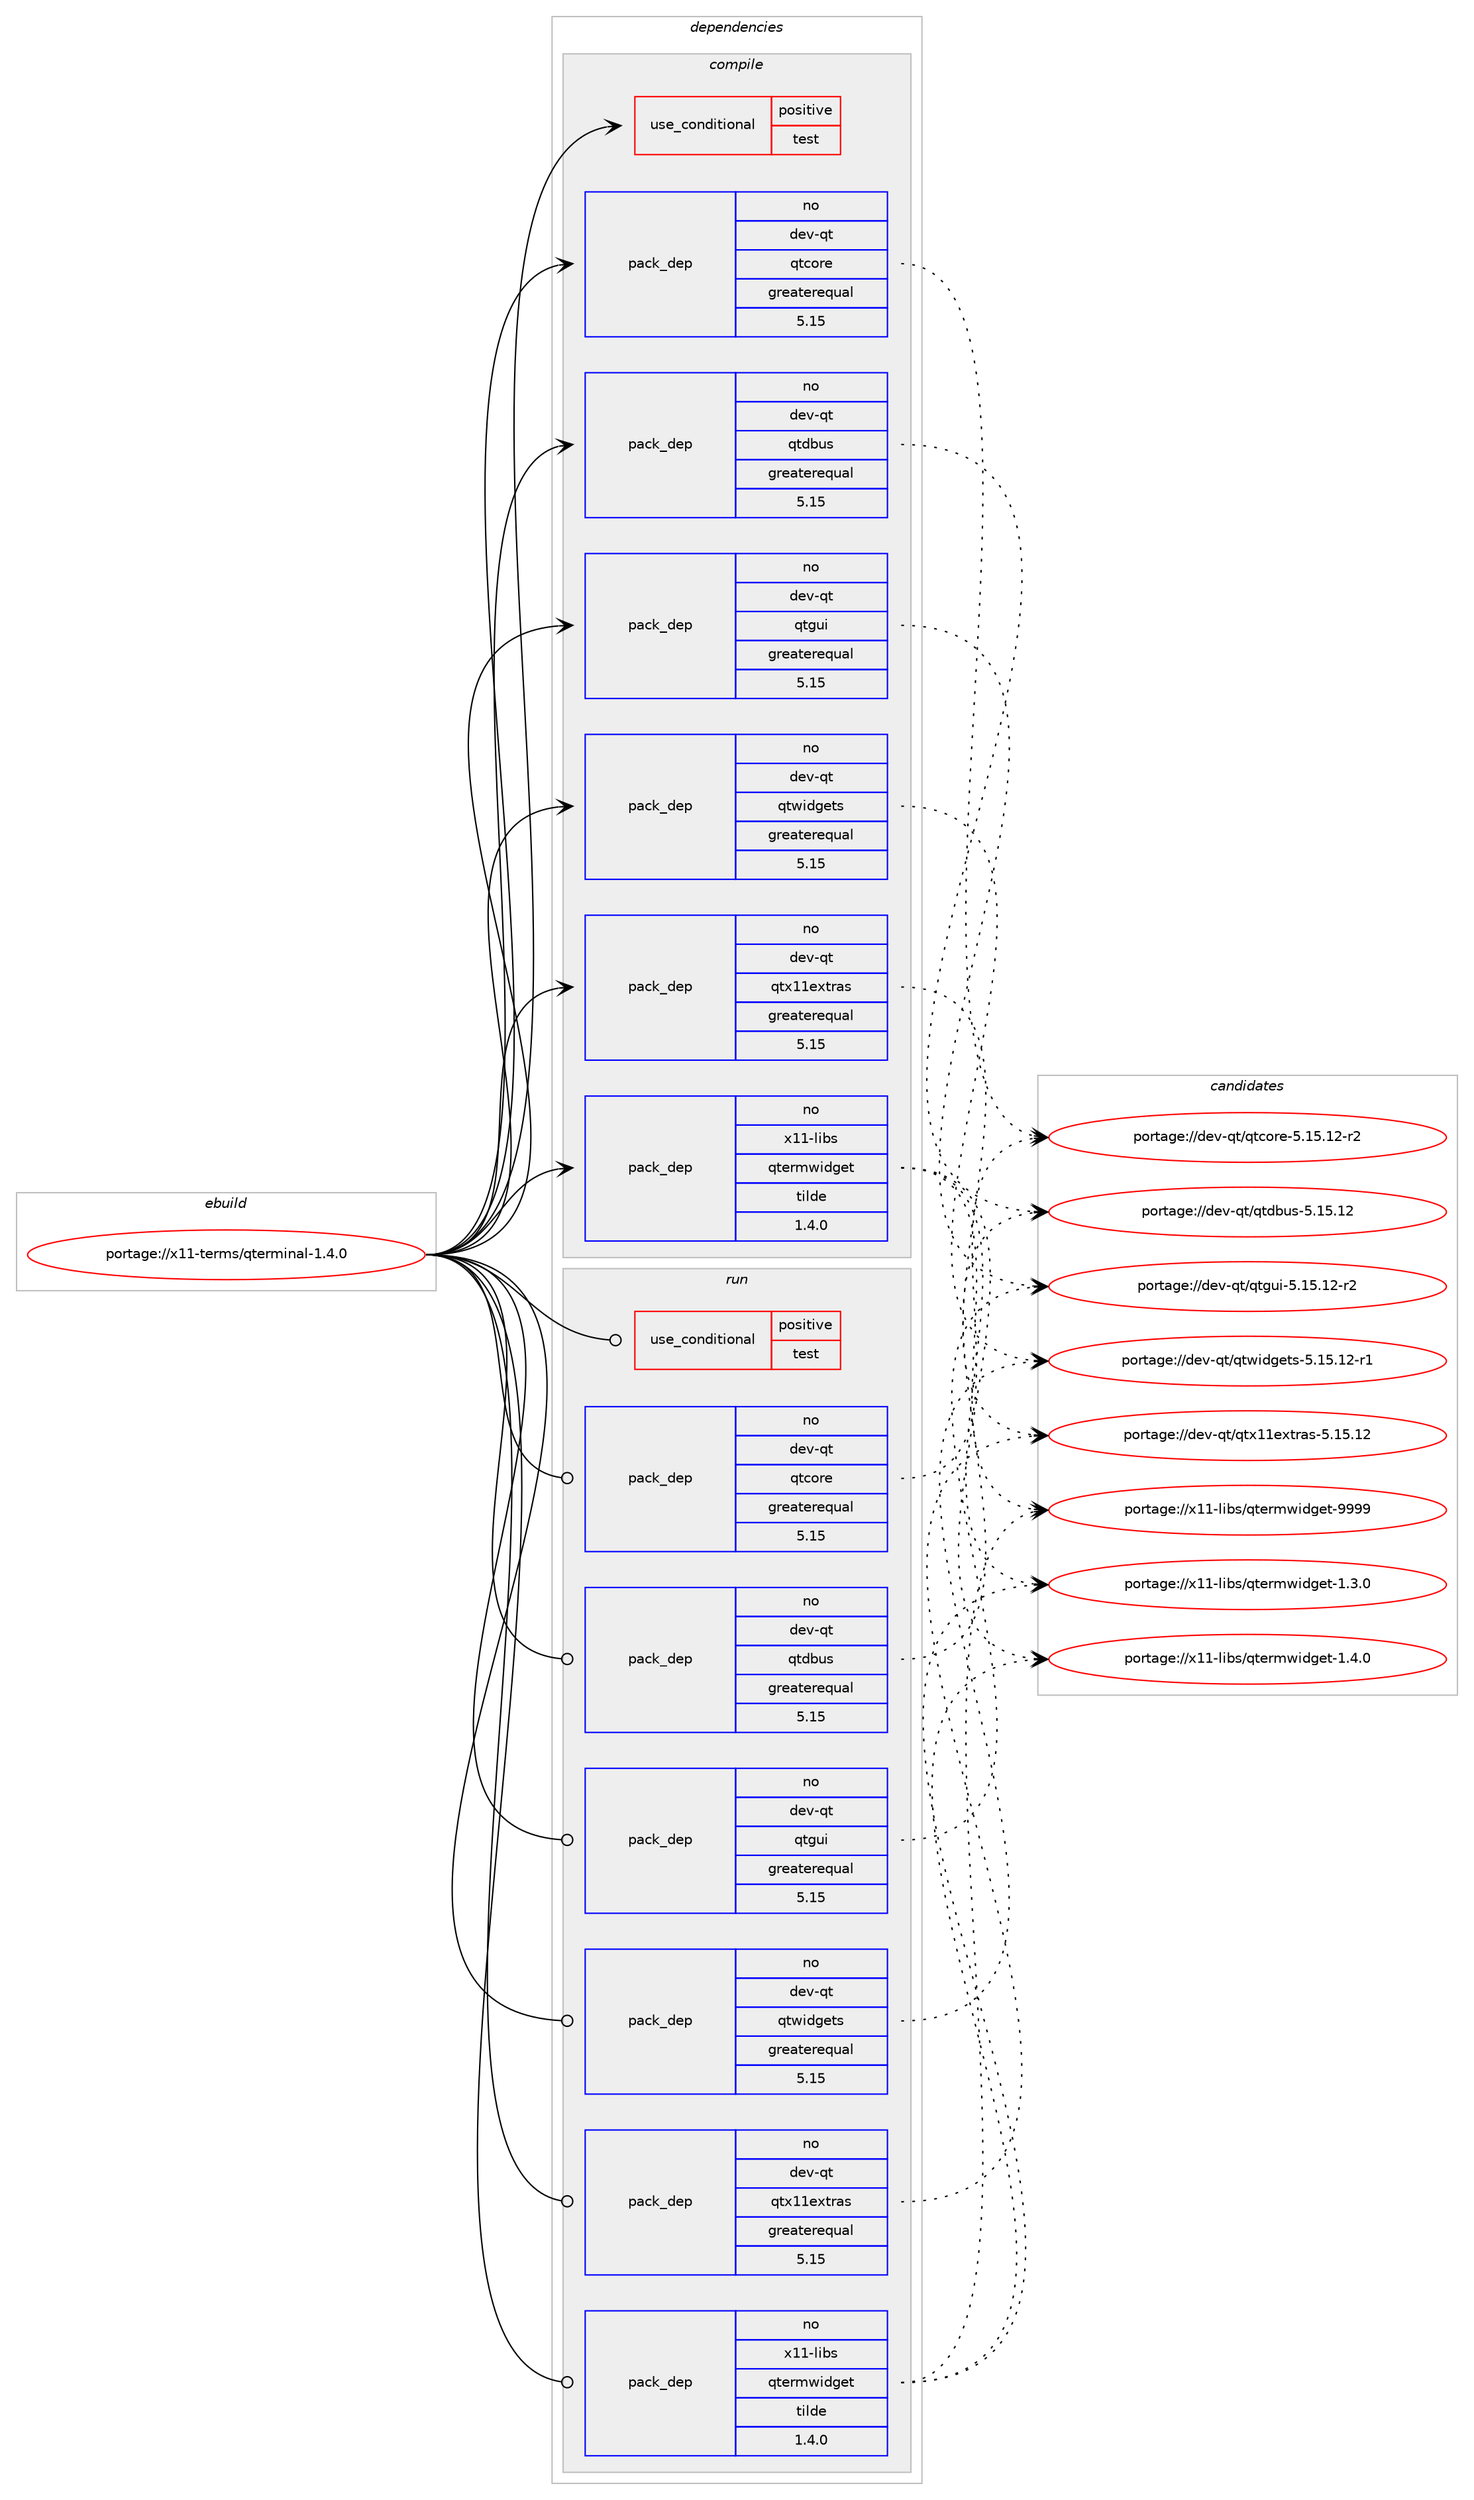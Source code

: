 digraph prolog {

# *************
# Graph options
# *************

newrank=true;
concentrate=true;
compound=true;
graph [rankdir=LR,fontname=Helvetica,fontsize=10,ranksep=1.5];#, ranksep=2.5, nodesep=0.2];
edge  [arrowhead=vee];
node  [fontname=Helvetica,fontsize=10];

# **********
# The ebuild
# **********

subgraph cluster_leftcol {
color=gray;
rank=same;
label=<<i>ebuild</i>>;
id [label="portage://x11-terms/qterminal-1.4.0", color=red, width=4, href="../x11-terms/qterminal-1.4.0.svg"];
}

# ****************
# The dependencies
# ****************

subgraph cluster_midcol {
color=gray;
label=<<i>dependencies</i>>;
subgraph cluster_compile {
fillcolor="#eeeeee";
style=filled;
label=<<i>compile</i>>;
subgraph cond19408 {
dependency29818 [label=<<TABLE BORDER="0" CELLBORDER="1" CELLSPACING="0" CELLPADDING="4"><TR><TD ROWSPAN="3" CELLPADDING="10">use_conditional</TD></TR><TR><TD>positive</TD></TR><TR><TD>test</TD></TR></TABLE>>, shape=none, color=red];
# *** BEGIN UNKNOWN DEPENDENCY TYPE (TODO) ***
# dependency29818 -> package_dependency(portage://x11-terms/qterminal-1.4.0,install,no,dev-qt,qttest,none,[,,],[slot(5)],[])
# *** END UNKNOWN DEPENDENCY TYPE (TODO) ***

}
id:e -> dependency29818:w [weight=20,style="solid",arrowhead="vee"];
subgraph pack10055 {
dependency29819 [label=<<TABLE BORDER="0" CELLBORDER="1" CELLSPACING="0" CELLPADDING="4" WIDTH="220"><TR><TD ROWSPAN="6" CELLPADDING="30">pack_dep</TD></TR><TR><TD WIDTH="110">no</TD></TR><TR><TD>dev-qt</TD></TR><TR><TD>qtcore</TD></TR><TR><TD>greaterequal</TD></TR><TR><TD>5.15</TD></TR></TABLE>>, shape=none, color=blue];
}
id:e -> dependency29819:w [weight=20,style="solid",arrowhead="vee"];
subgraph pack10056 {
dependency29820 [label=<<TABLE BORDER="0" CELLBORDER="1" CELLSPACING="0" CELLPADDING="4" WIDTH="220"><TR><TD ROWSPAN="6" CELLPADDING="30">pack_dep</TD></TR><TR><TD WIDTH="110">no</TD></TR><TR><TD>dev-qt</TD></TR><TR><TD>qtdbus</TD></TR><TR><TD>greaterequal</TD></TR><TR><TD>5.15</TD></TR></TABLE>>, shape=none, color=blue];
}
id:e -> dependency29820:w [weight=20,style="solid",arrowhead="vee"];
subgraph pack10057 {
dependency29821 [label=<<TABLE BORDER="0" CELLBORDER="1" CELLSPACING="0" CELLPADDING="4" WIDTH="220"><TR><TD ROWSPAN="6" CELLPADDING="30">pack_dep</TD></TR><TR><TD WIDTH="110">no</TD></TR><TR><TD>dev-qt</TD></TR><TR><TD>qtgui</TD></TR><TR><TD>greaterequal</TD></TR><TR><TD>5.15</TD></TR></TABLE>>, shape=none, color=blue];
}
id:e -> dependency29821:w [weight=20,style="solid",arrowhead="vee"];
subgraph pack10058 {
dependency29822 [label=<<TABLE BORDER="0" CELLBORDER="1" CELLSPACING="0" CELLPADDING="4" WIDTH="220"><TR><TD ROWSPAN="6" CELLPADDING="30">pack_dep</TD></TR><TR><TD WIDTH="110">no</TD></TR><TR><TD>dev-qt</TD></TR><TR><TD>qtwidgets</TD></TR><TR><TD>greaterequal</TD></TR><TR><TD>5.15</TD></TR></TABLE>>, shape=none, color=blue];
}
id:e -> dependency29822:w [weight=20,style="solid",arrowhead="vee"];
subgraph pack10059 {
dependency29823 [label=<<TABLE BORDER="0" CELLBORDER="1" CELLSPACING="0" CELLPADDING="4" WIDTH="220"><TR><TD ROWSPAN="6" CELLPADDING="30">pack_dep</TD></TR><TR><TD WIDTH="110">no</TD></TR><TR><TD>dev-qt</TD></TR><TR><TD>qtx11extras</TD></TR><TR><TD>greaterequal</TD></TR><TR><TD>5.15</TD></TR></TABLE>>, shape=none, color=blue];
}
id:e -> dependency29823:w [weight=20,style="solid",arrowhead="vee"];
# *** BEGIN UNKNOWN DEPENDENCY TYPE (TODO) ***
# id -> package_dependency(portage://x11-terms/qterminal-1.4.0,install,no,x11-libs,libX11,none,[,,],[],[])
# *** END UNKNOWN DEPENDENCY TYPE (TODO) ***

subgraph pack10060 {
dependency29824 [label=<<TABLE BORDER="0" CELLBORDER="1" CELLSPACING="0" CELLPADDING="4" WIDTH="220"><TR><TD ROWSPAN="6" CELLPADDING="30">pack_dep</TD></TR><TR><TD WIDTH="110">no</TD></TR><TR><TD>x11-libs</TD></TR><TR><TD>qtermwidget</TD></TR><TR><TD>tilde</TD></TR><TR><TD>1.4.0</TD></TR></TABLE>>, shape=none, color=blue];
}
id:e -> dependency29824:w [weight=20,style="solid",arrowhead="vee"];
}
subgraph cluster_compileandrun {
fillcolor="#eeeeee";
style=filled;
label=<<i>compile and run</i>>;
}
subgraph cluster_run {
fillcolor="#eeeeee";
style=filled;
label=<<i>run</i>>;
subgraph cond19409 {
dependency29825 [label=<<TABLE BORDER="0" CELLBORDER="1" CELLSPACING="0" CELLPADDING="4"><TR><TD ROWSPAN="3" CELLPADDING="10">use_conditional</TD></TR><TR><TD>positive</TD></TR><TR><TD>test</TD></TR></TABLE>>, shape=none, color=red];
# *** BEGIN UNKNOWN DEPENDENCY TYPE (TODO) ***
# dependency29825 -> package_dependency(portage://x11-terms/qterminal-1.4.0,run,no,dev-qt,qttest,none,[,,],[slot(5)],[])
# *** END UNKNOWN DEPENDENCY TYPE (TODO) ***

}
id:e -> dependency29825:w [weight=20,style="solid",arrowhead="odot"];
subgraph pack10061 {
dependency29826 [label=<<TABLE BORDER="0" CELLBORDER="1" CELLSPACING="0" CELLPADDING="4" WIDTH="220"><TR><TD ROWSPAN="6" CELLPADDING="30">pack_dep</TD></TR><TR><TD WIDTH="110">no</TD></TR><TR><TD>dev-qt</TD></TR><TR><TD>qtcore</TD></TR><TR><TD>greaterequal</TD></TR><TR><TD>5.15</TD></TR></TABLE>>, shape=none, color=blue];
}
id:e -> dependency29826:w [weight=20,style="solid",arrowhead="odot"];
subgraph pack10062 {
dependency29827 [label=<<TABLE BORDER="0" CELLBORDER="1" CELLSPACING="0" CELLPADDING="4" WIDTH="220"><TR><TD ROWSPAN="6" CELLPADDING="30">pack_dep</TD></TR><TR><TD WIDTH="110">no</TD></TR><TR><TD>dev-qt</TD></TR><TR><TD>qtdbus</TD></TR><TR><TD>greaterequal</TD></TR><TR><TD>5.15</TD></TR></TABLE>>, shape=none, color=blue];
}
id:e -> dependency29827:w [weight=20,style="solid",arrowhead="odot"];
subgraph pack10063 {
dependency29828 [label=<<TABLE BORDER="0" CELLBORDER="1" CELLSPACING="0" CELLPADDING="4" WIDTH="220"><TR><TD ROWSPAN="6" CELLPADDING="30">pack_dep</TD></TR><TR><TD WIDTH="110">no</TD></TR><TR><TD>dev-qt</TD></TR><TR><TD>qtgui</TD></TR><TR><TD>greaterequal</TD></TR><TR><TD>5.15</TD></TR></TABLE>>, shape=none, color=blue];
}
id:e -> dependency29828:w [weight=20,style="solid",arrowhead="odot"];
subgraph pack10064 {
dependency29829 [label=<<TABLE BORDER="0" CELLBORDER="1" CELLSPACING="0" CELLPADDING="4" WIDTH="220"><TR><TD ROWSPAN="6" CELLPADDING="30">pack_dep</TD></TR><TR><TD WIDTH="110">no</TD></TR><TR><TD>dev-qt</TD></TR><TR><TD>qtwidgets</TD></TR><TR><TD>greaterequal</TD></TR><TR><TD>5.15</TD></TR></TABLE>>, shape=none, color=blue];
}
id:e -> dependency29829:w [weight=20,style="solid",arrowhead="odot"];
subgraph pack10065 {
dependency29830 [label=<<TABLE BORDER="0" CELLBORDER="1" CELLSPACING="0" CELLPADDING="4" WIDTH="220"><TR><TD ROWSPAN="6" CELLPADDING="30">pack_dep</TD></TR><TR><TD WIDTH="110">no</TD></TR><TR><TD>dev-qt</TD></TR><TR><TD>qtx11extras</TD></TR><TR><TD>greaterequal</TD></TR><TR><TD>5.15</TD></TR></TABLE>>, shape=none, color=blue];
}
id:e -> dependency29830:w [weight=20,style="solid",arrowhead="odot"];
# *** BEGIN UNKNOWN DEPENDENCY TYPE (TODO) ***
# id -> package_dependency(portage://x11-terms/qterminal-1.4.0,run,no,x11-libs,libX11,none,[,,],[],[])
# *** END UNKNOWN DEPENDENCY TYPE (TODO) ***

subgraph pack10066 {
dependency29831 [label=<<TABLE BORDER="0" CELLBORDER="1" CELLSPACING="0" CELLPADDING="4" WIDTH="220"><TR><TD ROWSPAN="6" CELLPADDING="30">pack_dep</TD></TR><TR><TD WIDTH="110">no</TD></TR><TR><TD>x11-libs</TD></TR><TR><TD>qtermwidget</TD></TR><TR><TD>tilde</TD></TR><TR><TD>1.4.0</TD></TR></TABLE>>, shape=none, color=blue];
}
id:e -> dependency29831:w [weight=20,style="solid",arrowhead="odot"];
}
}

# **************
# The candidates
# **************

subgraph cluster_choices {
rank=same;
color=gray;
label=<<i>candidates</i>>;

subgraph choice10055 {
color=black;
nodesep=1;
choice10010111845113116471131169911111410145534649534649504511450 [label="portage://dev-qt/qtcore-5.15.12-r2", color=red, width=4,href="../dev-qt/qtcore-5.15.12-r2.svg"];
dependency29819:e -> choice10010111845113116471131169911111410145534649534649504511450:w [style=dotted,weight="100"];
}
subgraph choice10056 {
color=black;
nodesep=1;
choice1001011184511311647113116100981171154553464953464950 [label="portage://dev-qt/qtdbus-5.15.12", color=red, width=4,href="../dev-qt/qtdbus-5.15.12.svg"];
dependency29820:e -> choice1001011184511311647113116100981171154553464953464950:w [style=dotted,weight="100"];
}
subgraph choice10057 {
color=black;
nodesep=1;
choice100101118451131164711311610311710545534649534649504511450 [label="portage://dev-qt/qtgui-5.15.12-r2", color=red, width=4,href="../dev-qt/qtgui-5.15.12-r2.svg"];
dependency29821:e -> choice100101118451131164711311610311710545534649534649504511450:w [style=dotted,weight="100"];
}
subgraph choice10058 {
color=black;
nodesep=1;
choice100101118451131164711311611910510010310111611545534649534649504511449 [label="portage://dev-qt/qtwidgets-5.15.12-r1", color=red, width=4,href="../dev-qt/qtwidgets-5.15.12-r1.svg"];
dependency29822:e -> choice100101118451131164711311611910510010310111611545534649534649504511449:w [style=dotted,weight="100"];
}
subgraph choice10059 {
color=black;
nodesep=1;
choice10010111845113116471131161204949101120116114971154553464953464950 [label="portage://dev-qt/qtx11extras-5.15.12", color=red, width=4,href="../dev-qt/qtx11extras-5.15.12.svg"];
dependency29823:e -> choice10010111845113116471131161204949101120116114971154553464953464950:w [style=dotted,weight="100"];
}
subgraph choice10060 {
color=black;
nodesep=1;
choice1204949451081059811547113116101114109119105100103101116454946514648 [label="portage://x11-libs/qtermwidget-1.3.0", color=red, width=4,href="../x11-libs/qtermwidget-1.3.0.svg"];
choice1204949451081059811547113116101114109119105100103101116454946524648 [label="portage://x11-libs/qtermwidget-1.4.0", color=red, width=4,href="../x11-libs/qtermwidget-1.4.0.svg"];
choice12049494510810598115471131161011141091191051001031011164557575757 [label="portage://x11-libs/qtermwidget-9999", color=red, width=4,href="../x11-libs/qtermwidget-9999.svg"];
dependency29824:e -> choice1204949451081059811547113116101114109119105100103101116454946514648:w [style=dotted,weight="100"];
dependency29824:e -> choice1204949451081059811547113116101114109119105100103101116454946524648:w [style=dotted,weight="100"];
dependency29824:e -> choice12049494510810598115471131161011141091191051001031011164557575757:w [style=dotted,weight="100"];
}
subgraph choice10061 {
color=black;
nodesep=1;
choice10010111845113116471131169911111410145534649534649504511450 [label="portage://dev-qt/qtcore-5.15.12-r2", color=red, width=4,href="../dev-qt/qtcore-5.15.12-r2.svg"];
dependency29826:e -> choice10010111845113116471131169911111410145534649534649504511450:w [style=dotted,weight="100"];
}
subgraph choice10062 {
color=black;
nodesep=1;
choice1001011184511311647113116100981171154553464953464950 [label="portage://dev-qt/qtdbus-5.15.12", color=red, width=4,href="../dev-qt/qtdbus-5.15.12.svg"];
dependency29827:e -> choice1001011184511311647113116100981171154553464953464950:w [style=dotted,weight="100"];
}
subgraph choice10063 {
color=black;
nodesep=1;
choice100101118451131164711311610311710545534649534649504511450 [label="portage://dev-qt/qtgui-5.15.12-r2", color=red, width=4,href="../dev-qt/qtgui-5.15.12-r2.svg"];
dependency29828:e -> choice100101118451131164711311610311710545534649534649504511450:w [style=dotted,weight="100"];
}
subgraph choice10064 {
color=black;
nodesep=1;
choice100101118451131164711311611910510010310111611545534649534649504511449 [label="portage://dev-qt/qtwidgets-5.15.12-r1", color=red, width=4,href="../dev-qt/qtwidgets-5.15.12-r1.svg"];
dependency29829:e -> choice100101118451131164711311611910510010310111611545534649534649504511449:w [style=dotted,weight="100"];
}
subgraph choice10065 {
color=black;
nodesep=1;
choice10010111845113116471131161204949101120116114971154553464953464950 [label="portage://dev-qt/qtx11extras-5.15.12", color=red, width=4,href="../dev-qt/qtx11extras-5.15.12.svg"];
dependency29830:e -> choice10010111845113116471131161204949101120116114971154553464953464950:w [style=dotted,weight="100"];
}
subgraph choice10066 {
color=black;
nodesep=1;
choice1204949451081059811547113116101114109119105100103101116454946514648 [label="portage://x11-libs/qtermwidget-1.3.0", color=red, width=4,href="../x11-libs/qtermwidget-1.3.0.svg"];
choice1204949451081059811547113116101114109119105100103101116454946524648 [label="portage://x11-libs/qtermwidget-1.4.0", color=red, width=4,href="../x11-libs/qtermwidget-1.4.0.svg"];
choice12049494510810598115471131161011141091191051001031011164557575757 [label="portage://x11-libs/qtermwidget-9999", color=red, width=4,href="../x11-libs/qtermwidget-9999.svg"];
dependency29831:e -> choice1204949451081059811547113116101114109119105100103101116454946514648:w [style=dotted,weight="100"];
dependency29831:e -> choice1204949451081059811547113116101114109119105100103101116454946524648:w [style=dotted,weight="100"];
dependency29831:e -> choice12049494510810598115471131161011141091191051001031011164557575757:w [style=dotted,weight="100"];
}
}

}
